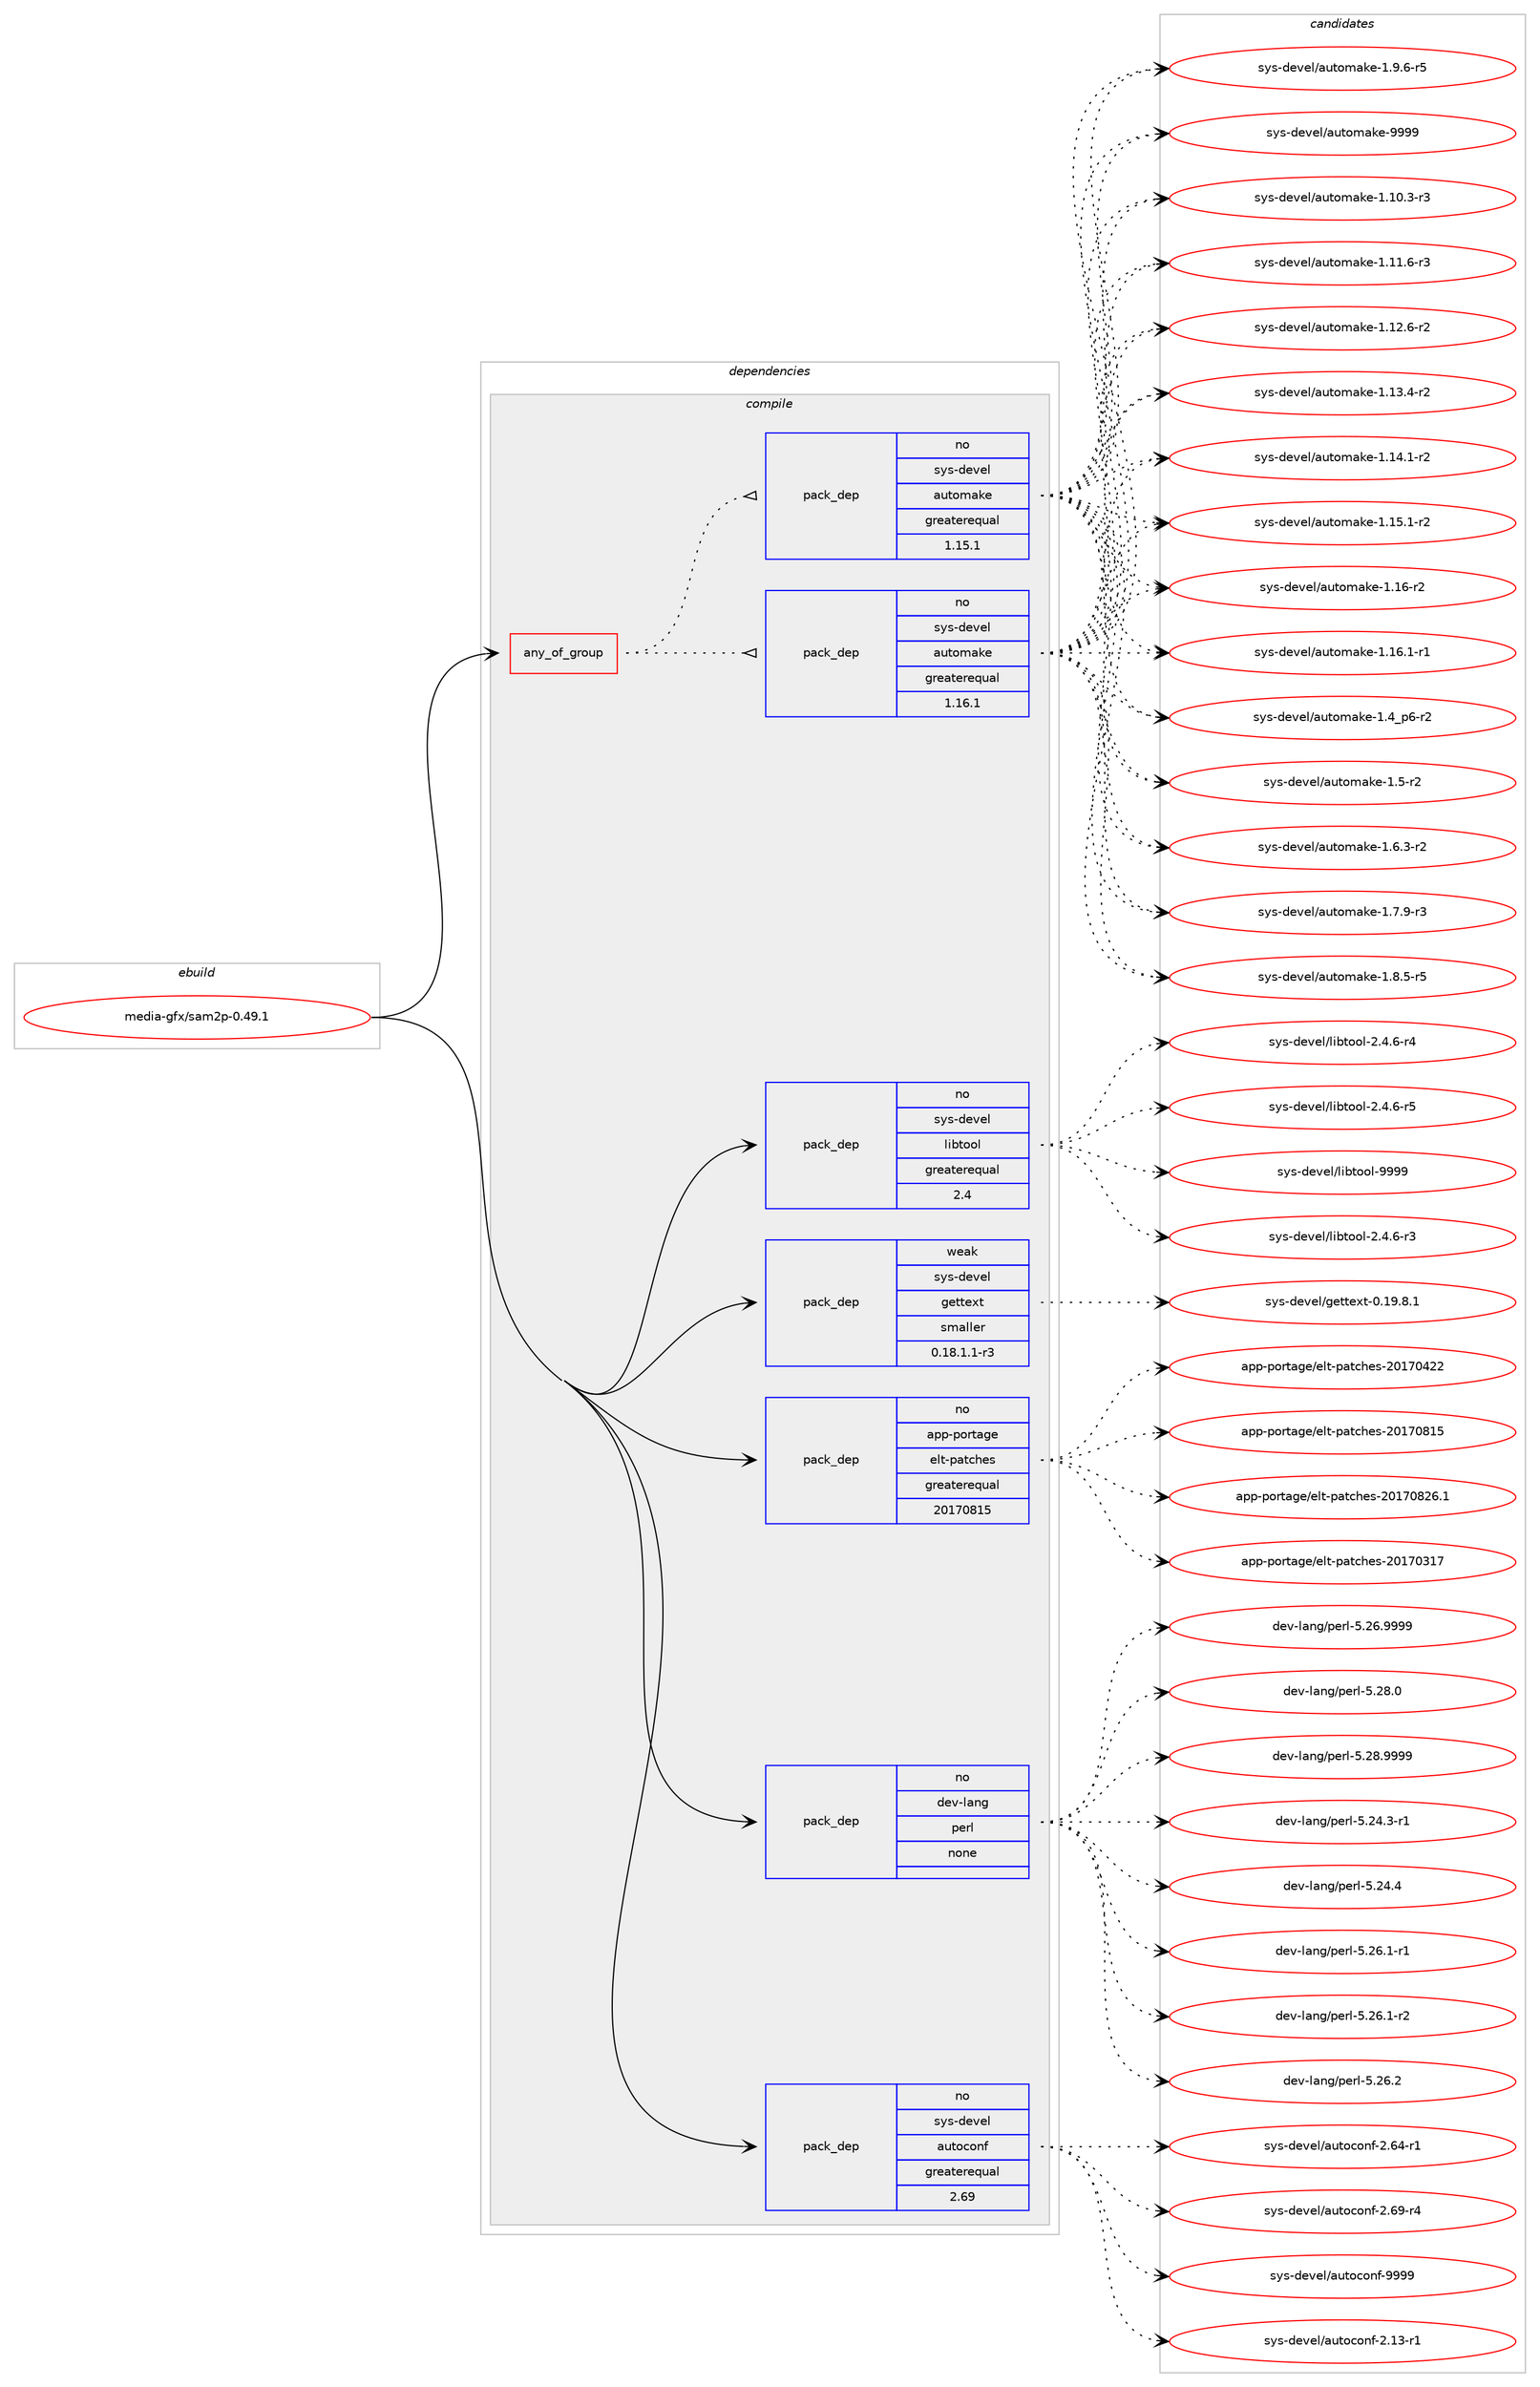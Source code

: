 digraph prolog {

# *************
# Graph options
# *************

newrank=true;
concentrate=true;
compound=true;
graph [rankdir=LR,fontname=Helvetica,fontsize=10,ranksep=1.5];#, ranksep=2.5, nodesep=0.2];
edge  [arrowhead=vee];
node  [fontname=Helvetica,fontsize=10];

# **********
# The ebuild
# **********

subgraph cluster_leftcol {
color=gray;
rank=same;
label=<<i>ebuild</i>>;
id [label="media-gfx/sam2p-0.49.1", color=red, width=4, href="../media-gfx/sam2p-0.49.1.svg"];
}

# ****************
# The dependencies
# ****************

subgraph cluster_midcol {
color=gray;
label=<<i>dependencies</i>>;
subgraph cluster_compile {
fillcolor="#eeeeee";
style=filled;
label=<<i>compile</i>>;
subgraph any24932 {
dependency1607514 [label=<<TABLE BORDER="0" CELLBORDER="1" CELLSPACING="0" CELLPADDING="4"><TR><TD CELLPADDING="10">any_of_group</TD></TR></TABLE>>, shape=none, color=red];subgraph pack1148625 {
dependency1607515 [label=<<TABLE BORDER="0" CELLBORDER="1" CELLSPACING="0" CELLPADDING="4" WIDTH="220"><TR><TD ROWSPAN="6" CELLPADDING="30">pack_dep</TD></TR><TR><TD WIDTH="110">no</TD></TR><TR><TD>sys-devel</TD></TR><TR><TD>automake</TD></TR><TR><TD>greaterequal</TD></TR><TR><TD>1.16.1</TD></TR></TABLE>>, shape=none, color=blue];
}
dependency1607514:e -> dependency1607515:w [weight=20,style="dotted",arrowhead="oinv"];
subgraph pack1148626 {
dependency1607516 [label=<<TABLE BORDER="0" CELLBORDER="1" CELLSPACING="0" CELLPADDING="4" WIDTH="220"><TR><TD ROWSPAN="6" CELLPADDING="30">pack_dep</TD></TR><TR><TD WIDTH="110">no</TD></TR><TR><TD>sys-devel</TD></TR><TR><TD>automake</TD></TR><TR><TD>greaterequal</TD></TR><TR><TD>1.15.1</TD></TR></TABLE>>, shape=none, color=blue];
}
dependency1607514:e -> dependency1607516:w [weight=20,style="dotted",arrowhead="oinv"];
}
id:e -> dependency1607514:w [weight=20,style="solid",arrowhead="vee"];
subgraph pack1148627 {
dependency1607517 [label=<<TABLE BORDER="0" CELLBORDER="1" CELLSPACING="0" CELLPADDING="4" WIDTH="220"><TR><TD ROWSPAN="6" CELLPADDING="30">pack_dep</TD></TR><TR><TD WIDTH="110">no</TD></TR><TR><TD>app-portage</TD></TR><TR><TD>elt-patches</TD></TR><TR><TD>greaterequal</TD></TR><TR><TD>20170815</TD></TR></TABLE>>, shape=none, color=blue];
}
id:e -> dependency1607517:w [weight=20,style="solid",arrowhead="vee"];
subgraph pack1148628 {
dependency1607518 [label=<<TABLE BORDER="0" CELLBORDER="1" CELLSPACING="0" CELLPADDING="4" WIDTH="220"><TR><TD ROWSPAN="6" CELLPADDING="30">pack_dep</TD></TR><TR><TD WIDTH="110">no</TD></TR><TR><TD>dev-lang</TD></TR><TR><TD>perl</TD></TR><TR><TD>none</TD></TR><TR><TD></TD></TR></TABLE>>, shape=none, color=blue];
}
id:e -> dependency1607518:w [weight=20,style="solid",arrowhead="vee"];
subgraph pack1148629 {
dependency1607519 [label=<<TABLE BORDER="0" CELLBORDER="1" CELLSPACING="0" CELLPADDING="4" WIDTH="220"><TR><TD ROWSPAN="6" CELLPADDING="30">pack_dep</TD></TR><TR><TD WIDTH="110">no</TD></TR><TR><TD>sys-devel</TD></TR><TR><TD>autoconf</TD></TR><TR><TD>greaterequal</TD></TR><TR><TD>2.69</TD></TR></TABLE>>, shape=none, color=blue];
}
id:e -> dependency1607519:w [weight=20,style="solid",arrowhead="vee"];
subgraph pack1148630 {
dependency1607520 [label=<<TABLE BORDER="0" CELLBORDER="1" CELLSPACING="0" CELLPADDING="4" WIDTH="220"><TR><TD ROWSPAN="6" CELLPADDING="30">pack_dep</TD></TR><TR><TD WIDTH="110">no</TD></TR><TR><TD>sys-devel</TD></TR><TR><TD>libtool</TD></TR><TR><TD>greaterequal</TD></TR><TR><TD>2.4</TD></TR></TABLE>>, shape=none, color=blue];
}
id:e -> dependency1607520:w [weight=20,style="solid",arrowhead="vee"];
subgraph pack1148631 {
dependency1607521 [label=<<TABLE BORDER="0" CELLBORDER="1" CELLSPACING="0" CELLPADDING="4" WIDTH="220"><TR><TD ROWSPAN="6" CELLPADDING="30">pack_dep</TD></TR><TR><TD WIDTH="110">weak</TD></TR><TR><TD>sys-devel</TD></TR><TR><TD>gettext</TD></TR><TR><TD>smaller</TD></TR><TR><TD>0.18.1.1-r3</TD></TR></TABLE>>, shape=none, color=blue];
}
id:e -> dependency1607521:w [weight=20,style="solid",arrowhead="vee"];
}
subgraph cluster_compileandrun {
fillcolor="#eeeeee";
style=filled;
label=<<i>compile and run</i>>;
}
subgraph cluster_run {
fillcolor="#eeeeee";
style=filled;
label=<<i>run</i>>;
}
}

# **************
# The candidates
# **************

subgraph cluster_choices {
rank=same;
color=gray;
label=<<i>candidates</i>>;

subgraph choice1148625 {
color=black;
nodesep=1;
choice11512111545100101118101108479711711611110997107101454946494846514511451 [label="sys-devel/automake-1.10.3-r3", color=red, width=4,href="../sys-devel/automake-1.10.3-r3.svg"];
choice11512111545100101118101108479711711611110997107101454946494946544511451 [label="sys-devel/automake-1.11.6-r3", color=red, width=4,href="../sys-devel/automake-1.11.6-r3.svg"];
choice11512111545100101118101108479711711611110997107101454946495046544511450 [label="sys-devel/automake-1.12.6-r2", color=red, width=4,href="../sys-devel/automake-1.12.6-r2.svg"];
choice11512111545100101118101108479711711611110997107101454946495146524511450 [label="sys-devel/automake-1.13.4-r2", color=red, width=4,href="../sys-devel/automake-1.13.4-r2.svg"];
choice11512111545100101118101108479711711611110997107101454946495246494511450 [label="sys-devel/automake-1.14.1-r2", color=red, width=4,href="../sys-devel/automake-1.14.1-r2.svg"];
choice11512111545100101118101108479711711611110997107101454946495346494511450 [label="sys-devel/automake-1.15.1-r2", color=red, width=4,href="../sys-devel/automake-1.15.1-r2.svg"];
choice1151211154510010111810110847971171161111099710710145494649544511450 [label="sys-devel/automake-1.16-r2", color=red, width=4,href="../sys-devel/automake-1.16-r2.svg"];
choice11512111545100101118101108479711711611110997107101454946495446494511449 [label="sys-devel/automake-1.16.1-r1", color=red, width=4,href="../sys-devel/automake-1.16.1-r1.svg"];
choice115121115451001011181011084797117116111109971071014549465295112544511450 [label="sys-devel/automake-1.4_p6-r2", color=red, width=4,href="../sys-devel/automake-1.4_p6-r2.svg"];
choice11512111545100101118101108479711711611110997107101454946534511450 [label="sys-devel/automake-1.5-r2", color=red, width=4,href="../sys-devel/automake-1.5-r2.svg"];
choice115121115451001011181011084797117116111109971071014549465446514511450 [label="sys-devel/automake-1.6.3-r2", color=red, width=4,href="../sys-devel/automake-1.6.3-r2.svg"];
choice115121115451001011181011084797117116111109971071014549465546574511451 [label="sys-devel/automake-1.7.9-r3", color=red, width=4,href="../sys-devel/automake-1.7.9-r3.svg"];
choice115121115451001011181011084797117116111109971071014549465646534511453 [label="sys-devel/automake-1.8.5-r5", color=red, width=4,href="../sys-devel/automake-1.8.5-r5.svg"];
choice115121115451001011181011084797117116111109971071014549465746544511453 [label="sys-devel/automake-1.9.6-r5", color=red, width=4,href="../sys-devel/automake-1.9.6-r5.svg"];
choice115121115451001011181011084797117116111109971071014557575757 [label="sys-devel/automake-9999", color=red, width=4,href="../sys-devel/automake-9999.svg"];
dependency1607515:e -> choice11512111545100101118101108479711711611110997107101454946494846514511451:w [style=dotted,weight="100"];
dependency1607515:e -> choice11512111545100101118101108479711711611110997107101454946494946544511451:w [style=dotted,weight="100"];
dependency1607515:e -> choice11512111545100101118101108479711711611110997107101454946495046544511450:w [style=dotted,weight="100"];
dependency1607515:e -> choice11512111545100101118101108479711711611110997107101454946495146524511450:w [style=dotted,weight="100"];
dependency1607515:e -> choice11512111545100101118101108479711711611110997107101454946495246494511450:w [style=dotted,weight="100"];
dependency1607515:e -> choice11512111545100101118101108479711711611110997107101454946495346494511450:w [style=dotted,weight="100"];
dependency1607515:e -> choice1151211154510010111810110847971171161111099710710145494649544511450:w [style=dotted,weight="100"];
dependency1607515:e -> choice11512111545100101118101108479711711611110997107101454946495446494511449:w [style=dotted,weight="100"];
dependency1607515:e -> choice115121115451001011181011084797117116111109971071014549465295112544511450:w [style=dotted,weight="100"];
dependency1607515:e -> choice11512111545100101118101108479711711611110997107101454946534511450:w [style=dotted,weight="100"];
dependency1607515:e -> choice115121115451001011181011084797117116111109971071014549465446514511450:w [style=dotted,weight="100"];
dependency1607515:e -> choice115121115451001011181011084797117116111109971071014549465546574511451:w [style=dotted,weight="100"];
dependency1607515:e -> choice115121115451001011181011084797117116111109971071014549465646534511453:w [style=dotted,weight="100"];
dependency1607515:e -> choice115121115451001011181011084797117116111109971071014549465746544511453:w [style=dotted,weight="100"];
dependency1607515:e -> choice115121115451001011181011084797117116111109971071014557575757:w [style=dotted,weight="100"];
}
subgraph choice1148626 {
color=black;
nodesep=1;
choice11512111545100101118101108479711711611110997107101454946494846514511451 [label="sys-devel/automake-1.10.3-r3", color=red, width=4,href="../sys-devel/automake-1.10.3-r3.svg"];
choice11512111545100101118101108479711711611110997107101454946494946544511451 [label="sys-devel/automake-1.11.6-r3", color=red, width=4,href="../sys-devel/automake-1.11.6-r3.svg"];
choice11512111545100101118101108479711711611110997107101454946495046544511450 [label="sys-devel/automake-1.12.6-r2", color=red, width=4,href="../sys-devel/automake-1.12.6-r2.svg"];
choice11512111545100101118101108479711711611110997107101454946495146524511450 [label="sys-devel/automake-1.13.4-r2", color=red, width=4,href="../sys-devel/automake-1.13.4-r2.svg"];
choice11512111545100101118101108479711711611110997107101454946495246494511450 [label="sys-devel/automake-1.14.1-r2", color=red, width=4,href="../sys-devel/automake-1.14.1-r2.svg"];
choice11512111545100101118101108479711711611110997107101454946495346494511450 [label="sys-devel/automake-1.15.1-r2", color=red, width=4,href="../sys-devel/automake-1.15.1-r2.svg"];
choice1151211154510010111810110847971171161111099710710145494649544511450 [label="sys-devel/automake-1.16-r2", color=red, width=4,href="../sys-devel/automake-1.16-r2.svg"];
choice11512111545100101118101108479711711611110997107101454946495446494511449 [label="sys-devel/automake-1.16.1-r1", color=red, width=4,href="../sys-devel/automake-1.16.1-r1.svg"];
choice115121115451001011181011084797117116111109971071014549465295112544511450 [label="sys-devel/automake-1.4_p6-r2", color=red, width=4,href="../sys-devel/automake-1.4_p6-r2.svg"];
choice11512111545100101118101108479711711611110997107101454946534511450 [label="sys-devel/automake-1.5-r2", color=red, width=4,href="../sys-devel/automake-1.5-r2.svg"];
choice115121115451001011181011084797117116111109971071014549465446514511450 [label="sys-devel/automake-1.6.3-r2", color=red, width=4,href="../sys-devel/automake-1.6.3-r2.svg"];
choice115121115451001011181011084797117116111109971071014549465546574511451 [label="sys-devel/automake-1.7.9-r3", color=red, width=4,href="../sys-devel/automake-1.7.9-r3.svg"];
choice115121115451001011181011084797117116111109971071014549465646534511453 [label="sys-devel/automake-1.8.5-r5", color=red, width=4,href="../sys-devel/automake-1.8.5-r5.svg"];
choice115121115451001011181011084797117116111109971071014549465746544511453 [label="sys-devel/automake-1.9.6-r5", color=red, width=4,href="../sys-devel/automake-1.9.6-r5.svg"];
choice115121115451001011181011084797117116111109971071014557575757 [label="sys-devel/automake-9999", color=red, width=4,href="../sys-devel/automake-9999.svg"];
dependency1607516:e -> choice11512111545100101118101108479711711611110997107101454946494846514511451:w [style=dotted,weight="100"];
dependency1607516:e -> choice11512111545100101118101108479711711611110997107101454946494946544511451:w [style=dotted,weight="100"];
dependency1607516:e -> choice11512111545100101118101108479711711611110997107101454946495046544511450:w [style=dotted,weight="100"];
dependency1607516:e -> choice11512111545100101118101108479711711611110997107101454946495146524511450:w [style=dotted,weight="100"];
dependency1607516:e -> choice11512111545100101118101108479711711611110997107101454946495246494511450:w [style=dotted,weight="100"];
dependency1607516:e -> choice11512111545100101118101108479711711611110997107101454946495346494511450:w [style=dotted,weight="100"];
dependency1607516:e -> choice1151211154510010111810110847971171161111099710710145494649544511450:w [style=dotted,weight="100"];
dependency1607516:e -> choice11512111545100101118101108479711711611110997107101454946495446494511449:w [style=dotted,weight="100"];
dependency1607516:e -> choice115121115451001011181011084797117116111109971071014549465295112544511450:w [style=dotted,weight="100"];
dependency1607516:e -> choice11512111545100101118101108479711711611110997107101454946534511450:w [style=dotted,weight="100"];
dependency1607516:e -> choice115121115451001011181011084797117116111109971071014549465446514511450:w [style=dotted,weight="100"];
dependency1607516:e -> choice115121115451001011181011084797117116111109971071014549465546574511451:w [style=dotted,weight="100"];
dependency1607516:e -> choice115121115451001011181011084797117116111109971071014549465646534511453:w [style=dotted,weight="100"];
dependency1607516:e -> choice115121115451001011181011084797117116111109971071014549465746544511453:w [style=dotted,weight="100"];
dependency1607516:e -> choice115121115451001011181011084797117116111109971071014557575757:w [style=dotted,weight="100"];
}
subgraph choice1148627 {
color=black;
nodesep=1;
choice97112112451121111141169710310147101108116451129711699104101115455048495548514955 [label="app-portage/elt-patches-20170317", color=red, width=4,href="../app-portage/elt-patches-20170317.svg"];
choice97112112451121111141169710310147101108116451129711699104101115455048495548525050 [label="app-portage/elt-patches-20170422", color=red, width=4,href="../app-portage/elt-patches-20170422.svg"];
choice97112112451121111141169710310147101108116451129711699104101115455048495548564953 [label="app-portage/elt-patches-20170815", color=red, width=4,href="../app-portage/elt-patches-20170815.svg"];
choice971121124511211111411697103101471011081164511297116991041011154550484955485650544649 [label="app-portage/elt-patches-20170826.1", color=red, width=4,href="../app-portage/elt-patches-20170826.1.svg"];
dependency1607517:e -> choice97112112451121111141169710310147101108116451129711699104101115455048495548514955:w [style=dotted,weight="100"];
dependency1607517:e -> choice97112112451121111141169710310147101108116451129711699104101115455048495548525050:w [style=dotted,weight="100"];
dependency1607517:e -> choice97112112451121111141169710310147101108116451129711699104101115455048495548564953:w [style=dotted,weight="100"];
dependency1607517:e -> choice971121124511211111411697103101471011081164511297116991041011154550484955485650544649:w [style=dotted,weight="100"];
}
subgraph choice1148628 {
color=black;
nodesep=1;
choice100101118451089711010347112101114108455346505246514511449 [label="dev-lang/perl-5.24.3-r1", color=red, width=4,href="../dev-lang/perl-5.24.3-r1.svg"];
choice10010111845108971101034711210111410845534650524652 [label="dev-lang/perl-5.24.4", color=red, width=4,href="../dev-lang/perl-5.24.4.svg"];
choice100101118451089711010347112101114108455346505446494511449 [label="dev-lang/perl-5.26.1-r1", color=red, width=4,href="../dev-lang/perl-5.26.1-r1.svg"];
choice100101118451089711010347112101114108455346505446494511450 [label="dev-lang/perl-5.26.1-r2", color=red, width=4,href="../dev-lang/perl-5.26.1-r2.svg"];
choice10010111845108971101034711210111410845534650544650 [label="dev-lang/perl-5.26.2", color=red, width=4,href="../dev-lang/perl-5.26.2.svg"];
choice10010111845108971101034711210111410845534650544657575757 [label="dev-lang/perl-5.26.9999", color=red, width=4,href="../dev-lang/perl-5.26.9999.svg"];
choice10010111845108971101034711210111410845534650564648 [label="dev-lang/perl-5.28.0", color=red, width=4,href="../dev-lang/perl-5.28.0.svg"];
choice10010111845108971101034711210111410845534650564657575757 [label="dev-lang/perl-5.28.9999", color=red, width=4,href="../dev-lang/perl-5.28.9999.svg"];
dependency1607518:e -> choice100101118451089711010347112101114108455346505246514511449:w [style=dotted,weight="100"];
dependency1607518:e -> choice10010111845108971101034711210111410845534650524652:w [style=dotted,weight="100"];
dependency1607518:e -> choice100101118451089711010347112101114108455346505446494511449:w [style=dotted,weight="100"];
dependency1607518:e -> choice100101118451089711010347112101114108455346505446494511450:w [style=dotted,weight="100"];
dependency1607518:e -> choice10010111845108971101034711210111410845534650544650:w [style=dotted,weight="100"];
dependency1607518:e -> choice10010111845108971101034711210111410845534650544657575757:w [style=dotted,weight="100"];
dependency1607518:e -> choice10010111845108971101034711210111410845534650564648:w [style=dotted,weight="100"];
dependency1607518:e -> choice10010111845108971101034711210111410845534650564657575757:w [style=dotted,weight="100"];
}
subgraph choice1148629 {
color=black;
nodesep=1;
choice1151211154510010111810110847971171161119911111010245504649514511449 [label="sys-devel/autoconf-2.13-r1", color=red, width=4,href="../sys-devel/autoconf-2.13-r1.svg"];
choice1151211154510010111810110847971171161119911111010245504654524511449 [label="sys-devel/autoconf-2.64-r1", color=red, width=4,href="../sys-devel/autoconf-2.64-r1.svg"];
choice1151211154510010111810110847971171161119911111010245504654574511452 [label="sys-devel/autoconf-2.69-r4", color=red, width=4,href="../sys-devel/autoconf-2.69-r4.svg"];
choice115121115451001011181011084797117116111991111101024557575757 [label="sys-devel/autoconf-9999", color=red, width=4,href="../sys-devel/autoconf-9999.svg"];
dependency1607519:e -> choice1151211154510010111810110847971171161119911111010245504649514511449:w [style=dotted,weight="100"];
dependency1607519:e -> choice1151211154510010111810110847971171161119911111010245504654524511449:w [style=dotted,weight="100"];
dependency1607519:e -> choice1151211154510010111810110847971171161119911111010245504654574511452:w [style=dotted,weight="100"];
dependency1607519:e -> choice115121115451001011181011084797117116111991111101024557575757:w [style=dotted,weight="100"];
}
subgraph choice1148630 {
color=black;
nodesep=1;
choice1151211154510010111810110847108105981161111111084550465246544511451 [label="sys-devel/libtool-2.4.6-r3", color=red, width=4,href="../sys-devel/libtool-2.4.6-r3.svg"];
choice1151211154510010111810110847108105981161111111084550465246544511452 [label="sys-devel/libtool-2.4.6-r4", color=red, width=4,href="../sys-devel/libtool-2.4.6-r4.svg"];
choice1151211154510010111810110847108105981161111111084550465246544511453 [label="sys-devel/libtool-2.4.6-r5", color=red, width=4,href="../sys-devel/libtool-2.4.6-r5.svg"];
choice1151211154510010111810110847108105981161111111084557575757 [label="sys-devel/libtool-9999", color=red, width=4,href="../sys-devel/libtool-9999.svg"];
dependency1607520:e -> choice1151211154510010111810110847108105981161111111084550465246544511451:w [style=dotted,weight="100"];
dependency1607520:e -> choice1151211154510010111810110847108105981161111111084550465246544511452:w [style=dotted,weight="100"];
dependency1607520:e -> choice1151211154510010111810110847108105981161111111084550465246544511453:w [style=dotted,weight="100"];
dependency1607520:e -> choice1151211154510010111810110847108105981161111111084557575757:w [style=dotted,weight="100"];
}
subgraph choice1148631 {
color=black;
nodesep=1;
choice1151211154510010111810110847103101116116101120116454846495746564649 [label="sys-devel/gettext-0.19.8.1", color=red, width=4,href="../sys-devel/gettext-0.19.8.1.svg"];
dependency1607521:e -> choice1151211154510010111810110847103101116116101120116454846495746564649:w [style=dotted,weight="100"];
}
}

}

